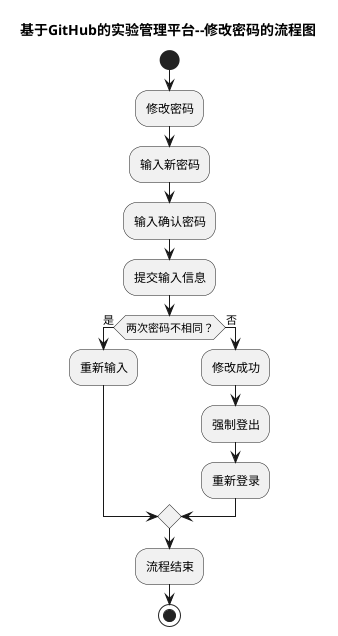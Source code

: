 @startuml
title 基于GitHub的实验管理平台--修改密码的流程图
start
:修改密码;
:输入新密码;
:输入确认密码;
:提交输入信息;
if(两次密码不相同？) then(是)
    :重新输入;
else(否)
    :修改成功;
    :强制登出;
    :重新登录;
endif;
:流程结束;

stop;
@enduml